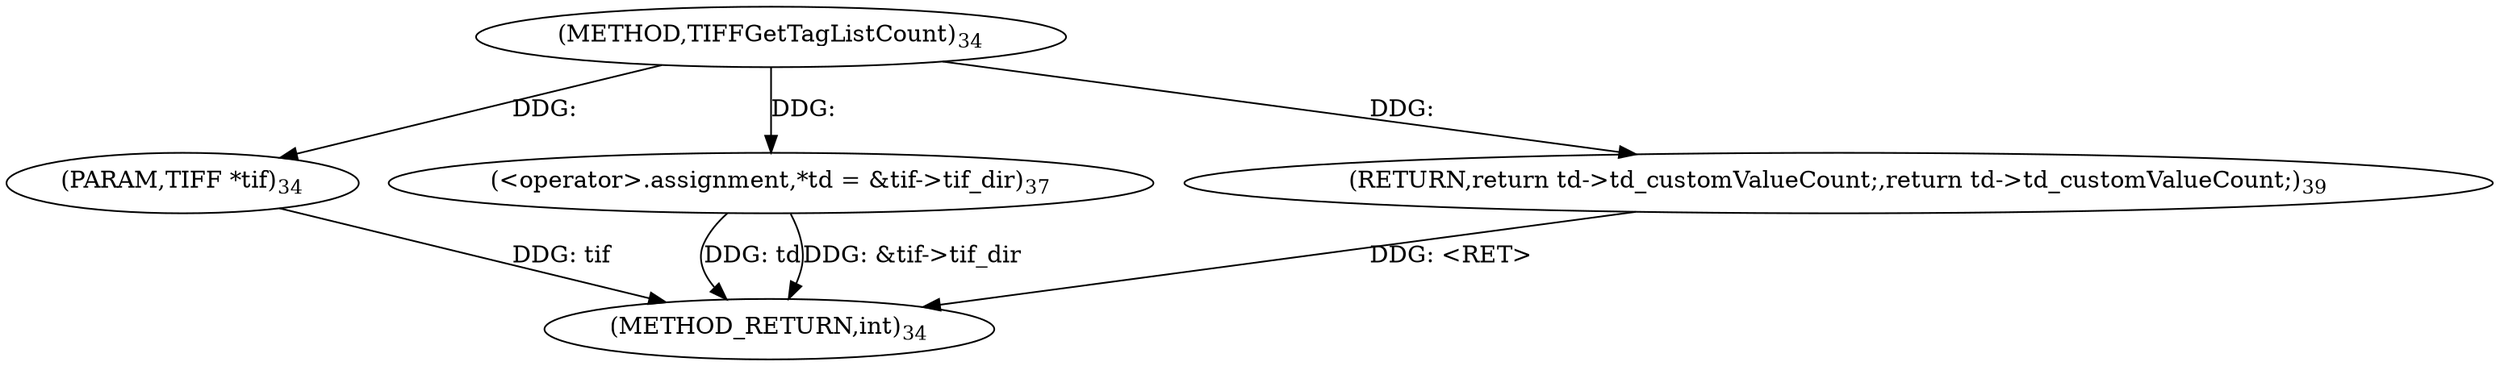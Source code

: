 digraph "TIFFGetTagListCount" {  
"11758" [label = <(METHOD,TIFFGetTagListCount)<SUB>34</SUB>> ]
"11772" [label = <(METHOD_RETURN,int)<SUB>34</SUB>> ]
"11759" [label = <(PARAM,TIFF *tif)<SUB>34</SUB>> ]
"11762" [label = <(&lt;operator&gt;.assignment,*td = &amp;tif-&gt;tif_dir)<SUB>37</SUB>> ]
"11768" [label = <(RETURN,return td-&gt;td_customValueCount;,return td-&gt;td_customValueCount;)<SUB>39</SUB>> ]
  "11768" -> "11772"  [ label = "DDG: &lt;RET&gt;"] 
  "11759" -> "11772"  [ label = "DDG: tif"] 
  "11762" -> "11772"  [ label = "DDG: td"] 
  "11762" -> "11772"  [ label = "DDG: &amp;tif-&gt;tif_dir"] 
  "11758" -> "11759"  [ label = "DDG: "] 
  "11758" -> "11768"  [ label = "DDG: "] 
  "11758" -> "11762"  [ label = "DDG: "] 
}

